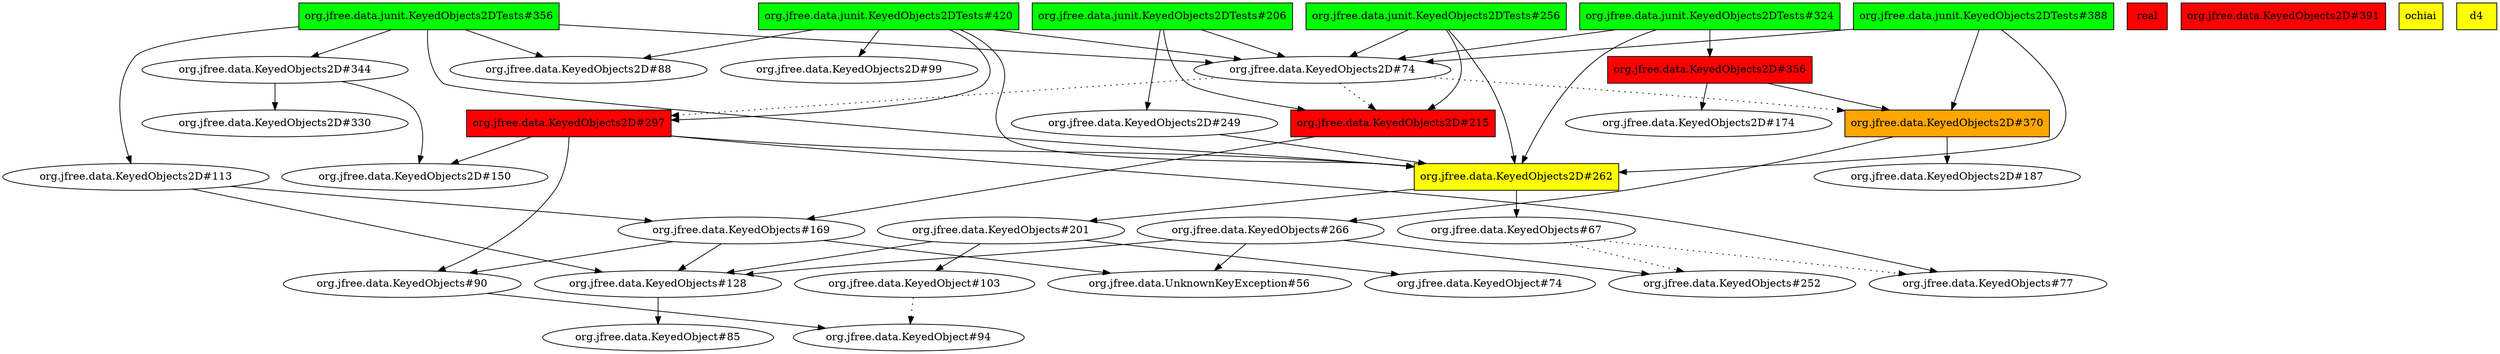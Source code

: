 digraph enhanced {
	"org.jfree.data.KeyedObjects2D#215" [style=striped shape=box fillcolor="red"];
	"org.jfree.data.KeyedObjects2D#356" [style=striped shape=box fillcolor="red"];
	"org.jfree.data.KeyedObjects2D#262" [style=striped shape=box fillcolor="yellow"];
	"org.jfree.data.KeyedObjects2D#297" [style=striped shape=box fillcolor="red"];
	"real" [style=striped shape=box fillcolor="red"];
	"org.jfree.data.KeyedObjects2D#391" [style=striped shape=box fillcolor="red"];
	"org.jfree.data.KeyedObjects2D#370" [style=striped shape=box fillcolor="orange"];
	"ochiai" [style=striped shape=box fillcolor="yellow"];
	"d4" [style=striped shape=box fillcolor="yellow"];
	"org.jfree.data.junit.KeyedObjects2DTests#206" [style=striped shape=box fillcolor="green"];
	"org.jfree.data.junit.KeyedObjects2DTests#324" [style=striped shape=box fillcolor="green"];
	"org.jfree.data.junit.KeyedObjects2DTests#356" [style=striped shape=box fillcolor="green"];
	"org.jfree.data.junit.KeyedObjects2DTests#256" [style=striped shape=box fillcolor="green"];
	"org.jfree.data.junit.KeyedObjects2DTests#388" [style=striped shape=box fillcolor="green"];
	"org.jfree.data.junit.KeyedObjects2DTests#420" [style=striped shape=box fillcolor="green"];
	"org.jfree.data.junit.KeyedObjects2DTests#206" -> "org.jfree.data.KeyedObjects2D#215";
	"org.jfree.data.junit.KeyedObjects2DTests#256" -> "org.jfree.data.KeyedObjects2D#215";
	"org.jfree.data.KeyedObjects2D#74" -> "org.jfree.data.KeyedObjects2D#215" [style=dotted];
	"org.jfree.data.junit.KeyedObjects2DTests#356" -> "org.jfree.data.KeyedObjects2D#113";
	"org.jfree.data.junit.KeyedObjects2DTests#324" -> "org.jfree.data.KeyedObjects2D#356";
	"org.jfree.data.KeyedObjects2D#356" -> "org.jfree.data.KeyedObjects2D#174";
	"org.jfree.data.KeyedObjects2D#262" -> "org.jfree.data.KeyedObjects#67";
	"org.jfree.data.KeyedObjects2D#74" -> "org.jfree.data.KeyedObjects2D#297" [style=dotted];
	"org.jfree.data.junit.KeyedObjects2DTests#420" -> "org.jfree.data.KeyedObjects2D#297";
	"org.jfree.data.KeyedObjects2D#344" -> "org.jfree.data.KeyedObjects2D#330";
	"org.jfree.data.KeyedObjects#201" -> "org.jfree.data.KeyedObject#103";
	"org.jfree.data.KeyedObjects2D#344" -> "org.jfree.data.KeyedObjects2D#150";
	"org.jfree.data.KeyedObjects2D#297" -> "org.jfree.data.KeyedObjects2D#150";
	"org.jfree.data.KeyedObjects2D#356" -> "org.jfree.data.KeyedObjects2D#370";
	"org.jfree.data.junit.KeyedObjects2DTests#388" -> "org.jfree.data.KeyedObjects2D#370";
	"org.jfree.data.KeyedObjects2D#74" -> "org.jfree.data.KeyedObjects2D#370" [style=dotted];
	"org.jfree.data.junit.KeyedObjects2DTests#420" -> "org.jfree.data.KeyedObjects2D#99";
	"org.jfree.data.KeyedObjects2D#370" -> "org.jfree.data.KeyedObjects#266";
	"org.jfree.data.KeyedObjects2D#262" -> "org.jfree.data.KeyedObjects#201";
	"org.jfree.data.KeyedObjects2D#215" -> "org.jfree.data.KeyedObjects#169";
	"org.jfree.data.KeyedObjects2D#113" -> "org.jfree.data.KeyedObjects#169";
	"org.jfree.data.junit.KeyedObjects2DTests#206" -> "org.jfree.data.KeyedObjects2D#74";
	"org.jfree.data.junit.KeyedObjects2DTests#324" -> "org.jfree.data.KeyedObjects2D#74";
	"org.jfree.data.junit.KeyedObjects2DTests#356" -> "org.jfree.data.KeyedObjects2D#74";
	"org.jfree.data.junit.KeyedObjects2DTests#388" -> "org.jfree.data.KeyedObjects2D#74";
	"org.jfree.data.junit.KeyedObjects2DTests#256" -> "org.jfree.data.KeyedObjects2D#74";
	"org.jfree.data.junit.KeyedObjects2DTests#420" -> "org.jfree.data.KeyedObjects2D#74";
	"org.jfree.data.KeyedObjects#128" -> "org.jfree.data.KeyedObject#85";
	"org.jfree.data.KeyedObjects2D#113" -> "org.jfree.data.KeyedObjects#128";
	"org.jfree.data.KeyedObjects#266" -> "org.jfree.data.KeyedObjects#128";
	"org.jfree.data.KeyedObjects#201" -> "org.jfree.data.KeyedObjects#128";
	"org.jfree.data.KeyedObjects#169" -> "org.jfree.data.KeyedObjects#128";
	"org.jfree.data.junit.KeyedObjects2DTests#206" -> "org.jfree.data.KeyedObjects2D#249";
	"org.jfree.data.KeyedObjects#169" -> "org.jfree.data.KeyedObjects#90";
	"org.jfree.data.KeyedObjects2D#297" -> "org.jfree.data.KeyedObjects#90";
	"org.jfree.data.junit.KeyedObjects2DTests#356" -> "org.jfree.data.KeyedObjects2D#344";
	"org.jfree.data.KeyedObjects#266" -> "org.jfree.data.UnknownKeyException#56";
	"org.jfree.data.KeyedObjects#169" -> "org.jfree.data.UnknownKeyException#56";
	"org.jfree.data.KeyedObjects2D#249" -> "org.jfree.data.KeyedObjects2D#262";
	"org.jfree.data.junit.KeyedObjects2DTests#324" -> "org.jfree.data.KeyedObjects2D#262";
	"org.jfree.data.junit.KeyedObjects2DTests#356" -> "org.jfree.data.KeyedObjects2D#262";
	"org.jfree.data.junit.KeyedObjects2DTests#388" -> "org.jfree.data.KeyedObjects2D#262";
	"org.jfree.data.junit.KeyedObjects2DTests#256" -> "org.jfree.data.KeyedObjects2D#262";
	"org.jfree.data.junit.KeyedObjects2DTests#420" -> "org.jfree.data.KeyedObjects2D#262";
	"org.jfree.data.KeyedObjects2D#297" -> "org.jfree.data.KeyedObjects2D#262";
	"org.jfree.data.KeyedObjects2D#370" -> "org.jfree.data.KeyedObjects2D#187";
	"org.jfree.data.KeyedObjects#67" -> "org.jfree.data.KeyedObjects#77" [style=dotted];
	"org.jfree.data.KeyedObjects2D#297" -> "org.jfree.data.KeyedObjects#77";
	"org.jfree.data.KeyedObjects#266" -> "org.jfree.data.KeyedObjects#252";
	"org.jfree.data.KeyedObjects#67" -> "org.jfree.data.KeyedObjects#252" [style=dotted];
	"org.jfree.data.junit.KeyedObjects2DTests#356" -> "org.jfree.data.KeyedObjects2D#88";
	"org.jfree.data.junit.KeyedObjects2DTests#420" -> "org.jfree.data.KeyedObjects2D#88";
	"org.jfree.data.KeyedObjects#201" -> "org.jfree.data.KeyedObject#74";
	"org.jfree.data.KeyedObjects#90" -> "org.jfree.data.KeyedObject#94";
	"org.jfree.data.KeyedObject#103" -> "org.jfree.data.KeyedObject#94" [style=dotted];
}
